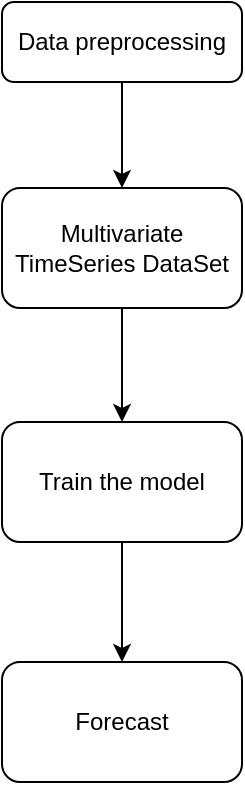 <mxfile version="21.3.7" type="device">
  <diagram id="C5RBs43oDa-KdzZeNtuy" name="Page-1">
    <mxGraphModel dx="1050" dy="541" grid="1" gridSize="10" guides="1" tooltips="1" connect="1" arrows="1" fold="1" page="1" pageScale="1" pageWidth="827" pageHeight="1169" math="0" shadow="0">
      <root>
        <mxCell id="WIyWlLk6GJQsqaUBKTNV-0" />
        <mxCell id="WIyWlLk6GJQsqaUBKTNV-1" parent="WIyWlLk6GJQsqaUBKTNV-0" />
        <mxCell id="KMuzA08gSvkV5Fco9RhK-1" value="" style="edgeStyle=orthogonalEdgeStyle;rounded=0;orthogonalLoop=1;jettySize=auto;html=1;" edge="1" parent="WIyWlLk6GJQsqaUBKTNV-1" source="WIyWlLk6GJQsqaUBKTNV-3" target="KMuzA08gSvkV5Fco9RhK-0">
          <mxGeometry relative="1" as="geometry" />
        </mxCell>
        <mxCell id="WIyWlLk6GJQsqaUBKTNV-3" value="Data preprocessing" style="rounded=1;whiteSpace=wrap;html=1;fontSize=12;glass=0;strokeWidth=1;shadow=0;" parent="WIyWlLk6GJQsqaUBKTNV-1" vertex="1">
          <mxGeometry x="316" y="90" width="120" height="40" as="geometry" />
        </mxCell>
        <mxCell id="KMuzA08gSvkV5Fco9RhK-5" value="" style="edgeStyle=orthogonalEdgeStyle;rounded=0;orthogonalLoop=1;jettySize=auto;html=1;" edge="1" parent="WIyWlLk6GJQsqaUBKTNV-1" source="KMuzA08gSvkV5Fco9RhK-0" target="KMuzA08gSvkV5Fco9RhK-4">
          <mxGeometry relative="1" as="geometry" />
        </mxCell>
        <mxCell id="KMuzA08gSvkV5Fco9RhK-0" value="Multivariate TimeSeries DataSet" style="whiteSpace=wrap;html=1;rounded=1;glass=0;strokeWidth=1;shadow=0;" vertex="1" parent="WIyWlLk6GJQsqaUBKTNV-1">
          <mxGeometry x="316" y="183" width="120" height="60" as="geometry" />
        </mxCell>
        <mxCell id="KMuzA08gSvkV5Fco9RhK-7" value="" style="edgeStyle=orthogonalEdgeStyle;rounded=0;orthogonalLoop=1;jettySize=auto;html=1;" edge="1" parent="WIyWlLk6GJQsqaUBKTNV-1" source="KMuzA08gSvkV5Fco9RhK-4" target="KMuzA08gSvkV5Fco9RhK-6">
          <mxGeometry relative="1" as="geometry" />
        </mxCell>
        <mxCell id="KMuzA08gSvkV5Fco9RhK-4" value="Train the model" style="whiteSpace=wrap;html=1;rounded=1;glass=0;strokeWidth=1;shadow=0;" vertex="1" parent="WIyWlLk6GJQsqaUBKTNV-1">
          <mxGeometry x="316" y="300" width="120" height="60" as="geometry" />
        </mxCell>
        <mxCell id="KMuzA08gSvkV5Fco9RhK-6" value="Forecast" style="whiteSpace=wrap;html=1;rounded=1;glass=0;strokeWidth=1;shadow=0;" vertex="1" parent="WIyWlLk6GJQsqaUBKTNV-1">
          <mxGeometry x="316" y="420" width="120" height="60" as="geometry" />
        </mxCell>
      </root>
    </mxGraphModel>
  </diagram>
</mxfile>
